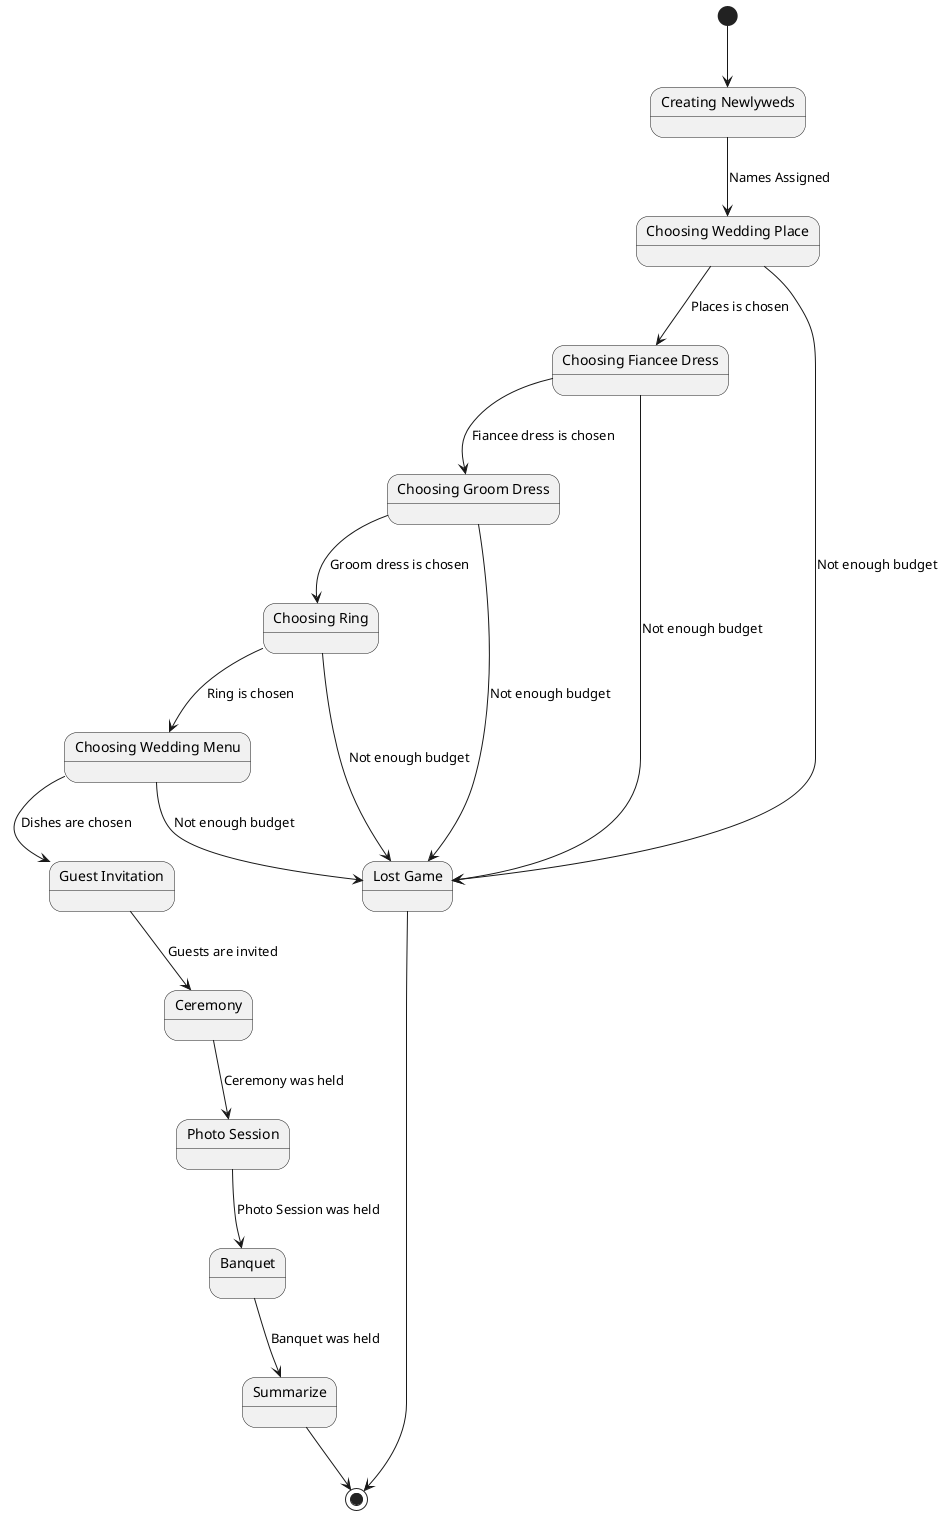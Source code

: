 ﻿@startuml
state "Creating Newlyweds" as CreatingNewlywedState
state "Choosing Wedding Place" as ChoosingWeddingPlaceState
state "Choosing Fiancee Dress" as ChoosingFianceeDressState
state "Choosing Groom Dress" as ChoosingGroomDressState
state "Choosing Ring" as ChoosingRingState
state "Choosing Wedding Menu" as ChoosingWeddingMenuState
state "Guest Invitation" as GuestInvitationState
state "Ceremony" as CeremonyState
state "Photo Session" as PhotoSessionState
state "Banquet" as BanquetState
state "Summarize" as SummarizeState
state "Lost Game" as LostGameState

[*] --> CreatingNewlywedState

CreatingNewlywedState --> ChoosingWeddingPlaceState : Names Assigned
ChoosingWeddingPlaceState --> ChoosingFianceeDressState : Places is chosen
ChoosingFianceeDressState --> ChoosingGroomDressState : Fiancee dress is chosen
ChoosingGroomDressState --> ChoosingRingState : Groom dress is chosen
ChoosingRingState --> ChoosingWeddingMenuState : Ring is chosen
ChoosingWeddingMenuState --> GuestInvitationState : Dishes are chosen
GuestInvitationState --> CeremonyState : Guests are invited
CeremonyState --> PhotoSessionState : Ceremony was held
PhotoSessionState --> BanquetState : Photo Session was held
BanquetState --> SummarizeState : Banquet was held

state "Lost Game" as LostGameState
ChoosingFianceeDressState --> LostGameState : Not enough budget
ChoosingGroomDressState --> LostGameState : Not enough budget
ChoosingRingState --> LostGameState : Not enough budget
ChoosingWeddingMenuState --> LostGameState : Not enough budget
ChoosingWeddingPlaceState --> LostGameState : Not enough budget

LostGameState --> [*]

SummarizeState --> [*]
@enduml